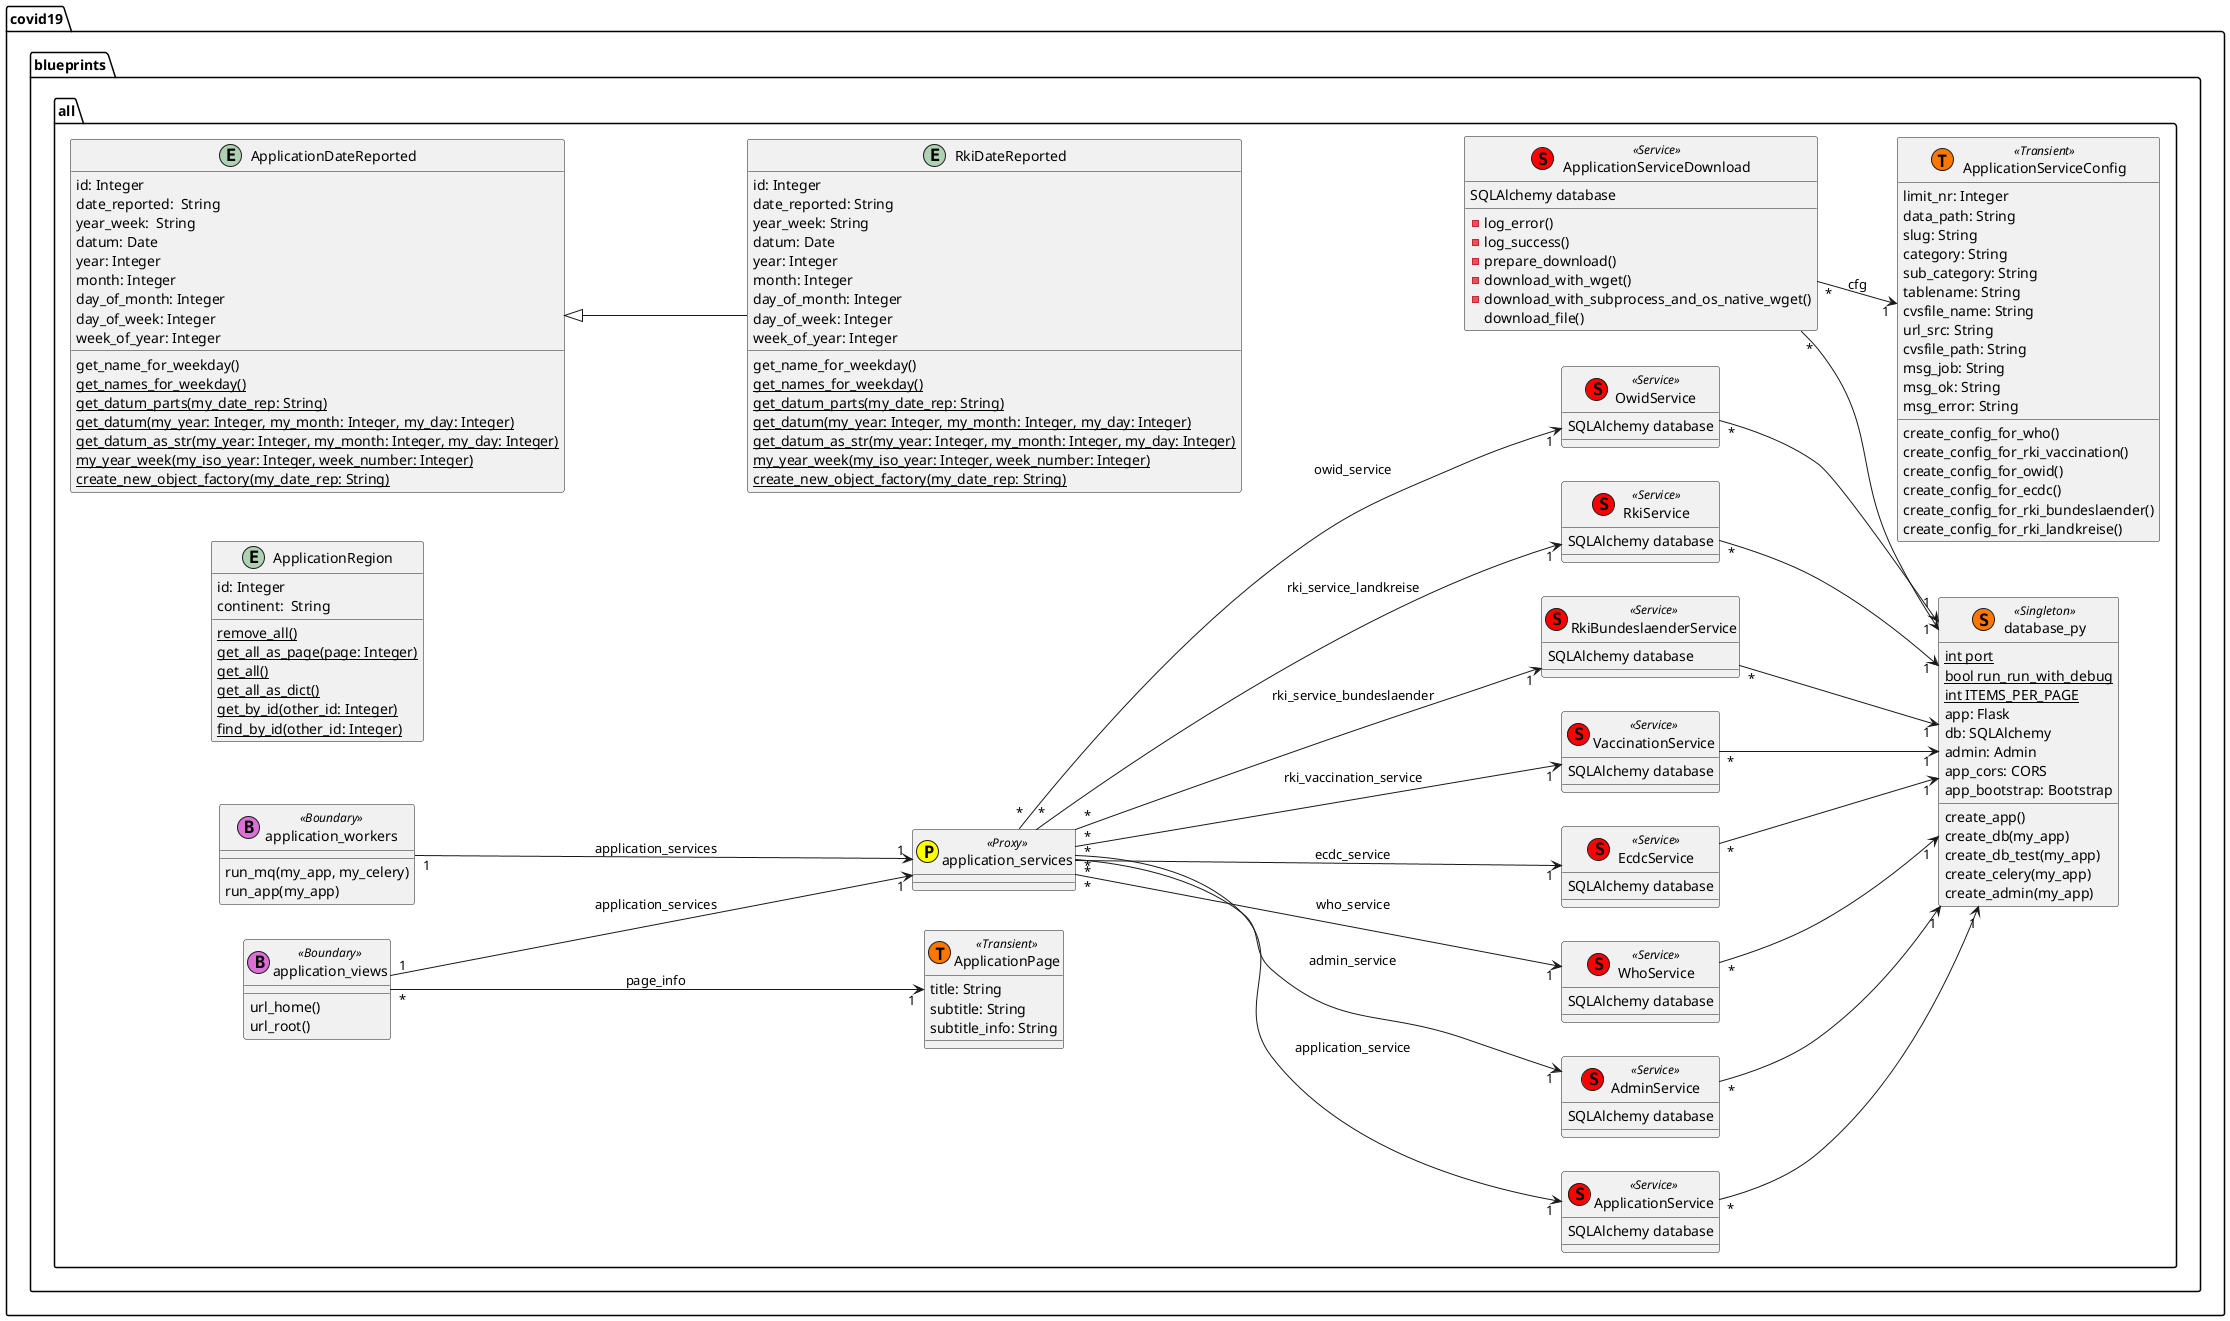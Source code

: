 @startuml
left to right direction
package covid19.blueprints.all {
entity ApplicationDateReported {
    id: Integer
	date_reported:  String
    year_week:  String
    datum: Date
    year: Integer
    month: Integer
    day_of_month: Integer
    day_of_week: Integer
    week_of_year: Integer
	get_name_for_weekday()
	{classifier} get_names_for_weekday()
	{classifier} get_datum_parts(my_date_rep: String)
	{classifier} get_datum(my_year: Integer, my_month: Integer, my_day: Integer)
	{classifier} get_datum_as_str(my_year: Integer, my_month: Integer, my_day: Integer)
	{classifier} my_year_week(my_iso_year: Integer, week_number: Integer)
	{classifier} create_new_object_factory(my_date_rep: String)
}
entity ApplicationRegion {
    id: Integer
    continent:  String
    {classifier} remove_all()
    {classifier} get_all_as_page(page: Integer)
    {classifier} get_all()
    {classifier} get_all_as_dict()
    {classifier} get_by_id(other_id: Integer)
    {classifier} find_by_id(other_id: Integer)
}
entity RkiDateReported {
    id: Integer
	date_reported: String
    year_week: String
    datum: Date
    year: Integer
    month: Integer
    day_of_month: Integer
    day_of_week: Integer
    week_of_year: Integer
	get_name_for_weekday()
	{classifier} get_names_for_weekday()
	{classifier} get_datum_parts(my_date_rep: String)
	{classifier} get_datum(my_year: Integer, my_month: Integer, my_day: Integer)
	{classifier} get_datum_as_str(my_year: Integer, my_month: Integer, my_day: Integer)
	{classifier} my_year_week(my_iso_year: Integer, week_number: Integer)
	{classifier} create_new_object_factory(my_date_rep: String)
}
class ApplicationPage << (T,#FF7700) Transient >> {
	title: String
	subtitle: String
	subtitle_info: String
}
class ApplicationServiceConfig << (T,#FF7700) Transient >> {
	limit_nr: Integer
    data_path: String
    slug: String
    category: String
    sub_category: String
    tablename: String
    cvsfile_name: String
    url_src: String
    cvsfile_path: String
    msg_job: String
    msg_ok: String
    msg_error: String
	create_config_for_who()
	create_config_for_rki_vaccination()
	create_config_for_owid()
	create_config_for_ecdc()
	create_config_for_rki_bundeslaender()
	create_config_for_rki_landkreise()
}
class ApplicationServiceDownload << (S,red) Service >> {
	-log_error()
	-log_success()
	-prepare_download()
	-download_with_wget()
	-download_with_subprocess_and_os_native_wget()
	download_file()
}
class database_py << (S,#FF7700) Singleton >> {
	{static} int port
	{static} bool run_run_with_debug
	{static} int ITEMS_PER_PAGE
	app: Flask
	db: SQLAlchemy
	admin: Admin
	app_cors: CORS
	app_bootstrap: Bootstrap
	create_app()
	create_db(my_app)
	create_db_test(my_app)
	create_celery(my_app)
	create_admin(my_app)
}
class application_workers << (B,orchid) Boundary >> {
	run_mq(my_app, my_celery)
	run_app(my_app)
}
class application_views << (B,orchid) Boundary >> {
	url_home()
	url_root()
}
class application_services << (P,yellow) Proxy >> {

}
class ApplicationService << (S,red) Service >> {

}
class AdminService << (S,red) Service >> {

}
class WhoService << (S,red) Service >> {

}
class EcdcService << (S,red) Service >> {

}
class VaccinationService << (S,red) Service >> {

}
class RkiBundeslaenderService << (S,red) Service >> {

}
class RkiService << (S,red) Service >> {

}
class OwidService << (S,red) Service >> {

}
}
ApplicationDateReported <|-- RkiDateReported
ApplicationServiceDownload "*" --> "1"  ApplicationServiceConfig: cfg
application_workers "1" --> "1" application_services: application_services
application_views "1" --> "1" application_services: application_services
application_views "*" --> "1" ApplicationPage: page_info
application_services "*" --> "1" ApplicationService: application_service
application_services "*" --> "1" AdminService: admin_service
application_services "*" --> "1" WhoService: who_service
application_services "*" --> "1" EcdcService: ecdc_service
application_services "*" --> "1" VaccinationService: rki_vaccination_service
application_services "*" --> "1" RkiBundeslaenderService: rki_service_bundeslaender
application_services "*" --> "1" RkiService: rki_service_landkreise
application_services "*" --> "1" OwidService: owid_service

ApplicationService "*" --> "1" database_py
ApplicationServiceDownload "*" --> "1" database_py
AdminService "*" --> "1" database_py
WhoService "*" --> "1" database_py
EcdcService "*" --> "1" database_py
RkiBundeslaenderService "*" --> "1" database_py
RkiService "*" --> "1" database_py
VaccinationService "*" --> "1" database_py
OwidService "*" --> "1" database_py

ApplicationService : SQLAlchemy database
ApplicationServiceDownload : SQLAlchemy database
AdminService : SQLAlchemy database
WhoService : SQLAlchemy database
EcdcService : SQLAlchemy database
RkiBundeslaenderService : SQLAlchemy database
RkiService : SQLAlchemy database
VaccinationService : SQLAlchemy database
OwidService : SQLAlchemy database
@enduml
